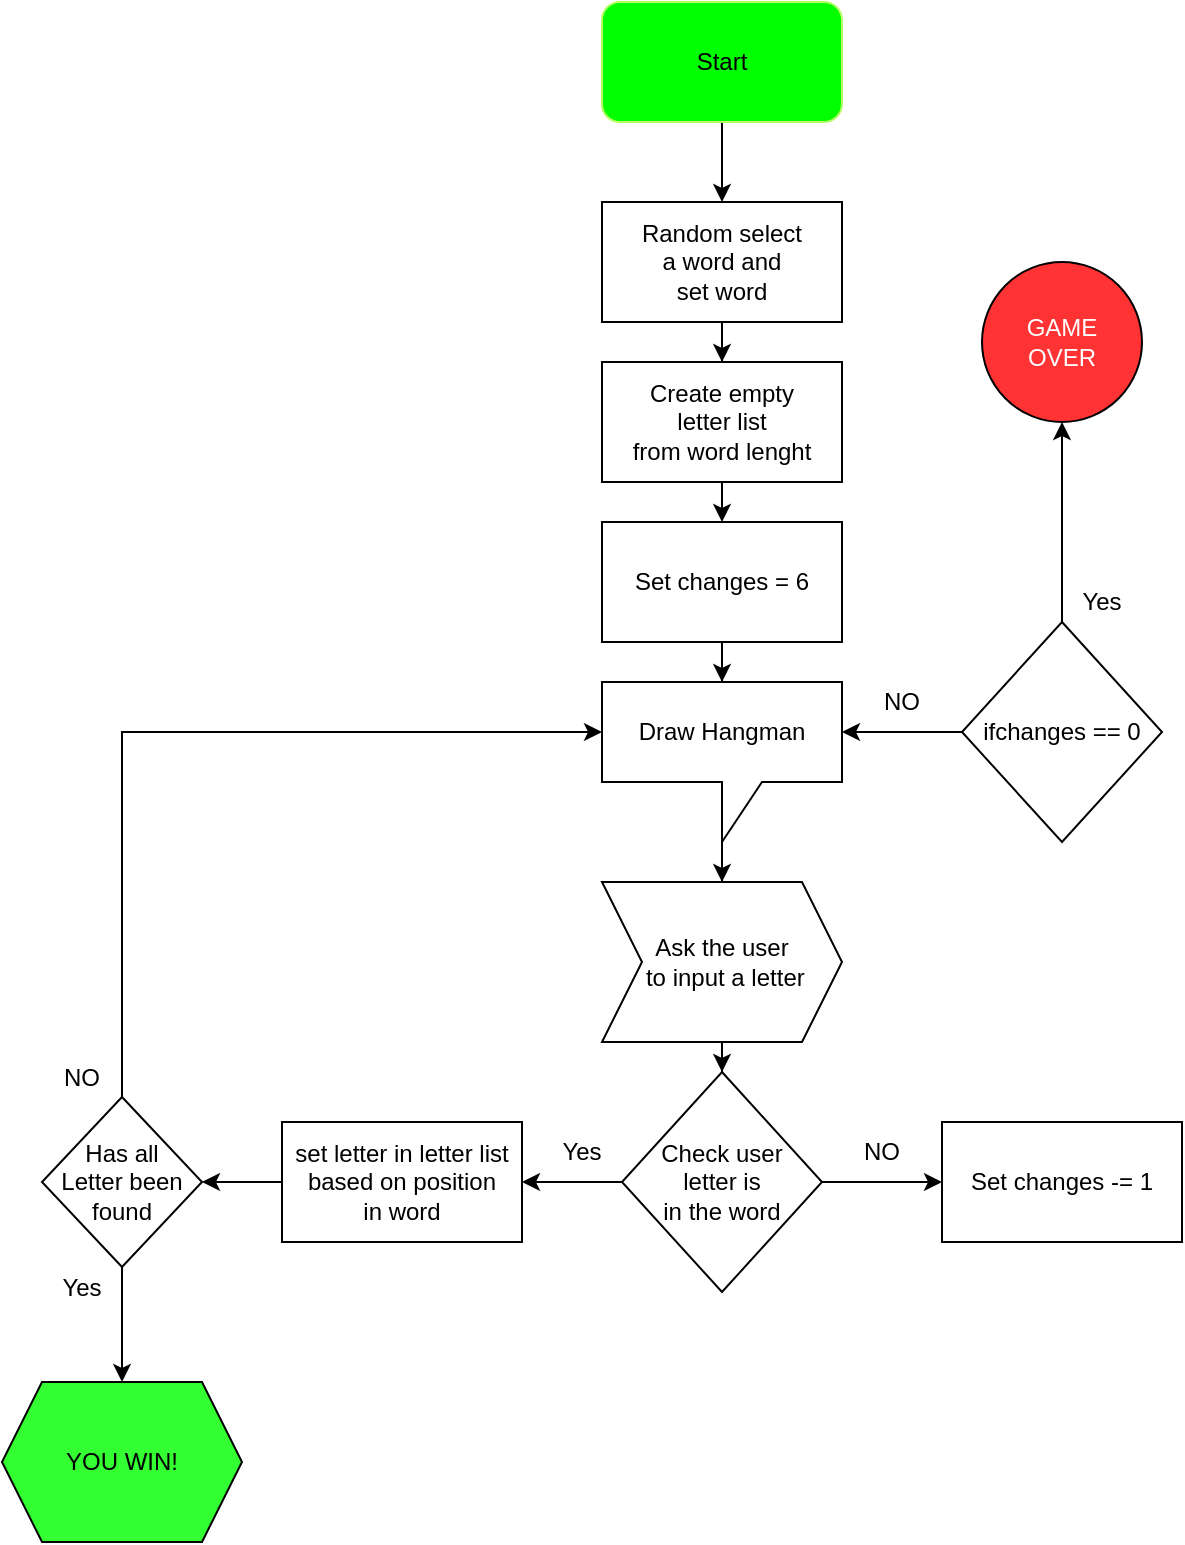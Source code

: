 <mxfile version="15.2.7" type="device"><diagram id="gp3AOBkBl7JHHnL2-5w6" name="Page-1"><mxGraphModel dx="621" dy="461" grid="1" gridSize="10" guides="1" tooltips="1" connect="1" arrows="1" fold="1" page="1" pageScale="1" pageWidth="827" pageHeight="1169" math="0" shadow="0"><root><mxCell id="0"/><mxCell id="1" parent="0"/><mxCell id="a8f_vcE5ugDJMoHJ5rDX-3" value="" style="edgeStyle=orthogonalEdgeStyle;rounded=0;orthogonalLoop=1;jettySize=auto;html=1;" edge="1" parent="1" source="a8f_vcE5ugDJMoHJ5rDX-1" target="a8f_vcE5ugDJMoHJ5rDX-2"><mxGeometry relative="1" as="geometry"/></mxCell><mxCell id="a8f_vcE5ugDJMoHJ5rDX-1" value="Start" style="rounded=1;whiteSpace=wrap;html=1;strokeColor=#B3FF66;fillColor=#00FF00;" vertex="1" parent="1"><mxGeometry x="370" y="20" width="120" height="60" as="geometry"/></mxCell><mxCell id="a8f_vcE5ugDJMoHJ5rDX-48" value="" style="edgeStyle=orthogonalEdgeStyle;rounded=0;orthogonalLoop=1;jettySize=auto;html=1;" edge="1" parent="1" source="a8f_vcE5ugDJMoHJ5rDX-2" target="a8f_vcE5ugDJMoHJ5rDX-47"><mxGeometry relative="1" as="geometry"/></mxCell><mxCell id="a8f_vcE5ugDJMoHJ5rDX-2" value="Random select&lt;br&gt;a word and&lt;br&gt;set word" style="rounded=0;whiteSpace=wrap;html=1;strokeColor=#000000;fillColor=#FFFFFF;" vertex="1" parent="1"><mxGeometry x="370" y="120" width="120" height="60" as="geometry"/></mxCell><mxCell id="a8f_vcE5ugDJMoHJ5rDX-19" value="" style="edgeStyle=orthogonalEdgeStyle;rounded=0;orthogonalLoop=1;jettySize=auto;html=1;" edge="1" parent="1" source="a8f_vcE5ugDJMoHJ5rDX-4" target="a8f_vcE5ugDJMoHJ5rDX-18"><mxGeometry relative="1" as="geometry"/></mxCell><mxCell id="a8f_vcE5ugDJMoHJ5rDX-4" value="Ask the user&lt;br&gt;&amp;nbsp;to input a letter" style="shape=step;perimeter=stepPerimeter;whiteSpace=wrap;html=1;fixedSize=1;strokeColor=#000000;fillColor=#FFFFFF;" vertex="1" parent="1"><mxGeometry x="370" y="460" width="120" height="80" as="geometry"/></mxCell><mxCell id="a8f_vcE5ugDJMoHJ5rDX-16" value="" style="edgeStyle=orthogonalEdgeStyle;rounded=0;orthogonalLoop=1;jettySize=auto;html=1;" edge="1" parent="1" source="a8f_vcE5ugDJMoHJ5rDX-7" target="a8f_vcE5ugDJMoHJ5rDX-10"><mxGeometry relative="1" as="geometry"/></mxCell><mxCell id="a8f_vcE5ugDJMoHJ5rDX-7" value="Set changes = 6" style="rounded=0;whiteSpace=wrap;html=1;strokeColor=#000000;fillColor=#FFFFFF;" vertex="1" parent="1"><mxGeometry x="370" y="280" width="120" height="60" as="geometry"/></mxCell><mxCell id="a8f_vcE5ugDJMoHJ5rDX-11" value="" style="edgeStyle=orthogonalEdgeStyle;rounded=0;orthogonalLoop=1;jettySize=auto;html=1;" edge="1" parent="1" source="a8f_vcE5ugDJMoHJ5rDX-10" target="a8f_vcE5ugDJMoHJ5rDX-4"><mxGeometry relative="1" as="geometry"/></mxCell><mxCell id="a8f_vcE5ugDJMoHJ5rDX-10" value="Draw Hangman" style="shape=callout;whiteSpace=wrap;html=1;perimeter=calloutPerimeter;strokeColor=#000000;fillColor=#FFFFFF;" vertex="1" parent="1"><mxGeometry x="370" y="360" width="120" height="80" as="geometry"/></mxCell><mxCell id="a8f_vcE5ugDJMoHJ5rDX-21" value="" style="edgeStyle=orthogonalEdgeStyle;rounded=0;orthogonalLoop=1;jettySize=auto;html=1;" edge="1" parent="1" source="a8f_vcE5ugDJMoHJ5rDX-18" target="a8f_vcE5ugDJMoHJ5rDX-20"><mxGeometry relative="1" as="geometry"/></mxCell><mxCell id="a8f_vcE5ugDJMoHJ5rDX-56" value="" style="edgeStyle=orthogonalEdgeStyle;rounded=0;orthogonalLoop=1;jettySize=auto;html=1;" edge="1" parent="1" source="a8f_vcE5ugDJMoHJ5rDX-18" target="a8f_vcE5ugDJMoHJ5rDX-52"><mxGeometry relative="1" as="geometry"/></mxCell><mxCell id="a8f_vcE5ugDJMoHJ5rDX-18" value="Check user&lt;br&gt;letter is&lt;br&gt;in the word" style="rhombus;whiteSpace=wrap;html=1;strokeColor=#000000;fillColor=#FFFFFF;" vertex="1" parent="1"><mxGeometry x="380" y="555" width="100" height="110" as="geometry"/></mxCell><mxCell id="a8f_vcE5ugDJMoHJ5rDX-20" value="Set changes -= 1" style="rounded=0;whiteSpace=wrap;html=1;strokeColor=#000000;fillColor=#FFFFFF;" vertex="1" parent="1"><mxGeometry x="540" y="580" width="120" height="60" as="geometry"/></mxCell><mxCell id="a8f_vcE5ugDJMoHJ5rDX-25" value="NO" style="text;html=1;strokeColor=none;fillColor=none;align=center;verticalAlign=middle;whiteSpace=wrap;rounded=0;" vertex="1" parent="1"><mxGeometry x="500" y="360" width="40" height="20" as="geometry"/></mxCell><mxCell id="a8f_vcE5ugDJMoHJ5rDX-26" value="&lt;font color=&quot;#ffffff&quot;&gt;GAME&lt;br&gt;OVER&lt;/font&gt;" style="ellipse;whiteSpace=wrap;html=1;aspect=fixed;strokeColor=#000000;fillColor=#FF3333;" vertex="1" parent="1"><mxGeometry x="560" y="150" width="80" height="80" as="geometry"/></mxCell><mxCell id="a8f_vcE5ugDJMoHJ5rDX-28" value="Yes" style="text;html=1;strokeColor=none;fillColor=none;align=center;verticalAlign=middle;whiteSpace=wrap;rounded=0;" vertex="1" parent="1"><mxGeometry x="600" y="310" width="40" height="20" as="geometry"/></mxCell><mxCell id="a8f_vcE5ugDJMoHJ5rDX-51" style="edgeStyle=orthogonalEdgeStyle;rounded=0;orthogonalLoop=1;jettySize=auto;html=1;exitX=0.5;exitY=1;exitDx=0;exitDy=0;entryX=0.5;entryY=0;entryDx=0;entryDy=0;" edge="1" parent="1" source="a8f_vcE5ugDJMoHJ5rDX-47" target="a8f_vcE5ugDJMoHJ5rDX-7"><mxGeometry relative="1" as="geometry"/></mxCell><mxCell id="a8f_vcE5ugDJMoHJ5rDX-47" value="Create empty&lt;br&gt;letter&amp;nbsp;list&lt;br&gt;from word lenght" style="rounded=0;whiteSpace=wrap;html=1;strokeColor=#000000;fillColor=#FFFFFF;" vertex="1" parent="1"><mxGeometry x="370" y="200" width="120" height="60" as="geometry"/></mxCell><mxCell id="a8f_vcE5ugDJMoHJ5rDX-71" style="edgeStyle=orthogonalEdgeStyle;rounded=0;orthogonalLoop=1;jettySize=auto;html=1;exitX=0;exitY=0.5;exitDx=0;exitDy=0;entryX=1;entryY=0.5;entryDx=0;entryDy=0;" edge="1" parent="1" source="a8f_vcE5ugDJMoHJ5rDX-52" target="a8f_vcE5ugDJMoHJ5rDX-67"><mxGeometry relative="1" as="geometry"/></mxCell><mxCell id="a8f_vcE5ugDJMoHJ5rDX-52" value="set letter in letter list&lt;br&gt;based on position&lt;br&gt;in word" style="rounded=0;whiteSpace=wrap;html=1;strokeColor=#000000;fillColor=#FFFFFF;" vertex="1" parent="1"><mxGeometry x="210" y="580" width="120" height="60" as="geometry"/></mxCell><mxCell id="a8f_vcE5ugDJMoHJ5rDX-54" value="NO" style="text;html=1;strokeColor=none;fillColor=none;align=center;verticalAlign=middle;whiteSpace=wrap;rounded=0;" vertex="1" parent="1"><mxGeometry x="490" y="585" width="40" height="20" as="geometry"/></mxCell><mxCell id="a8f_vcE5ugDJMoHJ5rDX-55" value="Yes" style="text;html=1;strokeColor=none;fillColor=none;align=center;verticalAlign=middle;whiteSpace=wrap;rounded=0;" vertex="1" parent="1"><mxGeometry x="340" y="585" width="40" height="20" as="geometry"/></mxCell><mxCell id="a8f_vcE5ugDJMoHJ5rDX-60" value="NO" style="text;html=1;strokeColor=none;fillColor=none;align=center;verticalAlign=middle;whiteSpace=wrap;rounded=0;" vertex="1" parent="1"><mxGeometry x="90" y="547.5" width="40" height="20" as="geometry"/></mxCell><mxCell id="a8f_vcE5ugDJMoHJ5rDX-61" value="YOU WIN!" style="shape=hexagon;perimeter=hexagonPerimeter2;whiteSpace=wrap;html=1;fixedSize=1;strokeColor=#000000;fillColor=#33FF33;" vertex="1" parent="1"><mxGeometry x="70" y="710" width="120" height="80" as="geometry"/></mxCell><mxCell id="a8f_vcE5ugDJMoHJ5rDX-66" value="Yes" style="text;html=1;strokeColor=none;fillColor=none;align=center;verticalAlign=middle;whiteSpace=wrap;rounded=0;" vertex="1" parent="1"><mxGeometry x="90" y="652.5" width="40" height="20" as="geometry"/></mxCell><mxCell id="a8f_vcE5ugDJMoHJ5rDX-69" style="edgeStyle=orthogonalEdgeStyle;rounded=0;orthogonalLoop=1;jettySize=auto;html=1;exitX=0.5;exitY=0;exitDx=0;exitDy=0;entryX=0;entryY=0;entryDx=0;entryDy=25;entryPerimeter=0;" edge="1" parent="1" source="a8f_vcE5ugDJMoHJ5rDX-67" target="a8f_vcE5ugDJMoHJ5rDX-10"><mxGeometry relative="1" as="geometry"/></mxCell><mxCell id="a8f_vcE5ugDJMoHJ5rDX-70" style="edgeStyle=orthogonalEdgeStyle;rounded=0;orthogonalLoop=1;jettySize=auto;html=1;exitX=0.5;exitY=1;exitDx=0;exitDy=0;entryX=0.5;entryY=0;entryDx=0;entryDy=0;" edge="1" parent="1" source="a8f_vcE5ugDJMoHJ5rDX-67" target="a8f_vcE5ugDJMoHJ5rDX-61"><mxGeometry relative="1" as="geometry"/></mxCell><mxCell id="a8f_vcE5ugDJMoHJ5rDX-67" value="Has all&lt;br&gt;Letter been&lt;br&gt;found" style="rhombus;whiteSpace=wrap;html=1;strokeColor=#000000;fillColor=#FFFFFF;" vertex="1" parent="1"><mxGeometry x="90" y="567.5" width="80" height="85" as="geometry"/></mxCell><mxCell id="a8f_vcE5ugDJMoHJ5rDX-74" style="edgeStyle=orthogonalEdgeStyle;rounded=0;orthogonalLoop=1;jettySize=auto;html=1;exitX=0;exitY=0.5;exitDx=0;exitDy=0;entryX=0;entryY=0;entryDx=120;entryDy=25;entryPerimeter=0;" edge="1" parent="1" source="a8f_vcE5ugDJMoHJ5rDX-72" target="a8f_vcE5ugDJMoHJ5rDX-10"><mxGeometry relative="1" as="geometry"/></mxCell><mxCell id="a8f_vcE5ugDJMoHJ5rDX-75" style="edgeStyle=orthogonalEdgeStyle;rounded=0;orthogonalLoop=1;jettySize=auto;html=1;exitX=0.5;exitY=0;exitDx=0;exitDy=0;entryX=0.5;entryY=1;entryDx=0;entryDy=0;" edge="1" parent="1" source="a8f_vcE5ugDJMoHJ5rDX-72" target="a8f_vcE5ugDJMoHJ5rDX-26"><mxGeometry relative="1" as="geometry"/></mxCell><mxCell id="a8f_vcE5ugDJMoHJ5rDX-72" value="ifchanges&amp;nbsp;== 0" style="rhombus;whiteSpace=wrap;html=1;strokeColor=#000000;fillColor=#FFFFFF;" vertex="1" parent="1"><mxGeometry x="550" y="330" width="100" height="110" as="geometry"/></mxCell></root></mxGraphModel></diagram></mxfile>